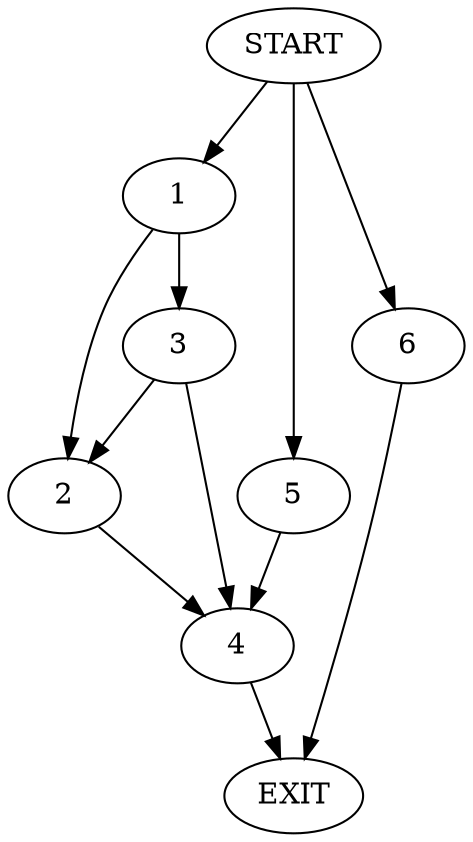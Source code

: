 digraph {
0 [label="START"]
7 [label="EXIT"]
0 -> 1
1 -> 2
1 -> 3
2 -> 4
3 -> 4
3 -> 2
4 -> 7
0 -> 5
5 -> 4
0 -> 6
6 -> 7
}
